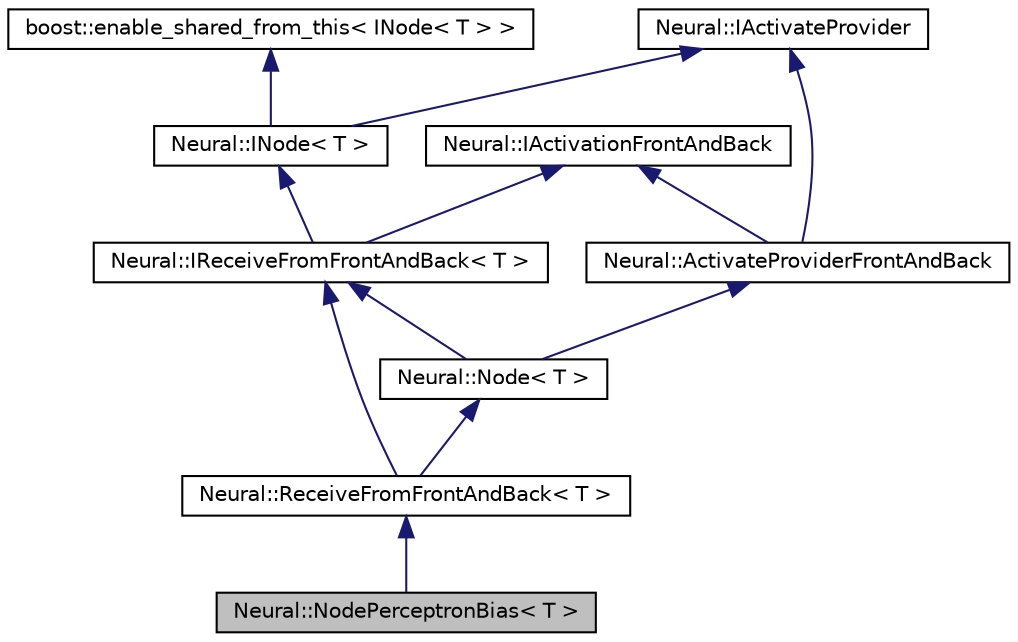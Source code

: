 digraph G
{
  edge [fontname="Helvetica",fontsize="10",labelfontname="Helvetica",labelfontsize="10"];
  node [fontname="Helvetica",fontsize="10",shape=record];
  Node1 [label="Neural::NodePerceptronBias\< T \>",height=0.2,width=0.4,color="black", fillcolor="grey75", style="filled" fontcolor="black"];
  Node2 -> Node1 [dir=back,color="midnightblue",fontsize="10",style="solid",fontname="Helvetica"];
  Node2 [label="Neural::ReceiveFromFrontAndBack\< T \>",height=0.2,width=0.4,color="black", fillcolor="white", style="filled",URL="$class_neural_1_1_receive_from_front_and_back.html"];
  Node3 -> Node2 [dir=back,color="midnightblue",fontsize="10",style="solid",fontname="Helvetica"];
  Node3 [label="Neural::Node\< T \>",height=0.2,width=0.4,color="black", fillcolor="white", style="filled",URL="$class_neural_1_1_node.html"];
  Node4 -> Node3 [dir=back,color="midnightblue",fontsize="10",style="solid",fontname="Helvetica"];
  Node4 [label="Neural::IReceiveFromFrontAndBack\< T \>",height=0.2,width=0.4,color="black", fillcolor="white", style="filled",URL="$class_neural_1_1_i_receive_from_front_and_back.html"];
  Node5 -> Node4 [dir=back,color="midnightblue",fontsize="10",style="solid",fontname="Helvetica"];
  Node5 [label="Neural::INode\< T \>",height=0.2,width=0.4,color="black", fillcolor="white", style="filled",URL="$class_neural_1_1_i_node.html"];
  Node6 -> Node5 [dir=back,color="midnightblue",fontsize="10",style="solid",fontname="Helvetica"];
  Node6 [label="boost::enable_shared_from_this\< INode\< T \> \>",height=0.2,width=0.4,color="black", fillcolor="white", style="filled",URL="$classboost_1_1enable__shared__from__this.html"];
  Node7 -> Node5 [dir=back,color="midnightblue",fontsize="10",style="solid",fontname="Helvetica"];
  Node7 [label="Neural::IActivateProvider",height=0.2,width=0.4,color="black", fillcolor="white", style="filled",URL="$class_neural_1_1_i_activate_provider.html"];
  Node8 -> Node4 [dir=back,color="midnightblue",fontsize="10",style="solid",fontname="Helvetica"];
  Node8 [label="Neural::IActivationFrontAndBack",height=0.2,width=0.4,color="black", fillcolor="white", style="filled",URL="$class_neural_1_1_i_activation_front_and_back.html"];
  Node9 -> Node3 [dir=back,color="midnightblue",fontsize="10",style="solid",fontname="Helvetica"];
  Node9 [label="Neural::ActivateProviderFrontAndBack",height=0.2,width=0.4,color="black", fillcolor="white", style="filled",URL="$class_neural_1_1_activate_provider_front_and_back.html"];
  Node7 -> Node9 [dir=back,color="midnightblue",fontsize="10",style="solid",fontname="Helvetica"];
  Node8 -> Node9 [dir=back,color="midnightblue",fontsize="10",style="solid",fontname="Helvetica"];
  Node4 -> Node2 [dir=back,color="midnightblue",fontsize="10",style="solid",fontname="Helvetica"];
}
